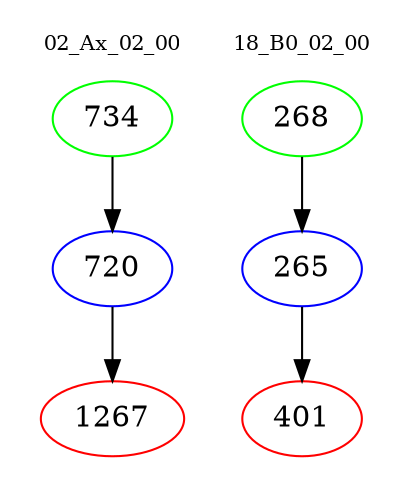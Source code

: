 digraph{
subgraph cluster_0 {
color = white
label = "02_Ax_02_00";
fontsize=10;
T0_734 [label="734", color="green"]
T0_734 -> T0_720 [color="black"]
T0_720 [label="720", color="blue"]
T0_720 -> T0_1267 [color="black"]
T0_1267 [label="1267", color="red"]
}
subgraph cluster_1 {
color = white
label = "18_B0_02_00";
fontsize=10;
T1_268 [label="268", color="green"]
T1_268 -> T1_265 [color="black"]
T1_265 [label="265", color="blue"]
T1_265 -> T1_401 [color="black"]
T1_401 [label="401", color="red"]
}
}
